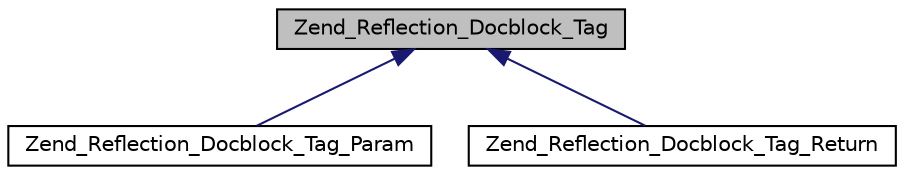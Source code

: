 digraph G
{
  edge [fontname="Helvetica",fontsize="10",labelfontname="Helvetica",labelfontsize="10"];
  node [fontname="Helvetica",fontsize="10",shape=record];
  Node1 [label="Zend_Reflection_Docblock_Tag",height=0.2,width=0.4,color="black", fillcolor="grey75", style="filled" fontcolor="black"];
  Node1 -> Node2 [dir="back",color="midnightblue",fontsize="10",style="solid",fontname="Helvetica"];
  Node2 [label="Zend_Reflection_Docblock_Tag_Param",height=0.2,width=0.4,color="black", fillcolor="white", style="filled",URL="$class_zend___reflection___docblock___tag___param.html"];
  Node1 -> Node3 [dir="back",color="midnightblue",fontsize="10",style="solid",fontname="Helvetica"];
  Node3 [label="Zend_Reflection_Docblock_Tag_Return",height=0.2,width=0.4,color="black", fillcolor="white", style="filled",URL="$class_zend___reflection___docblock___tag___return.html"];
}
